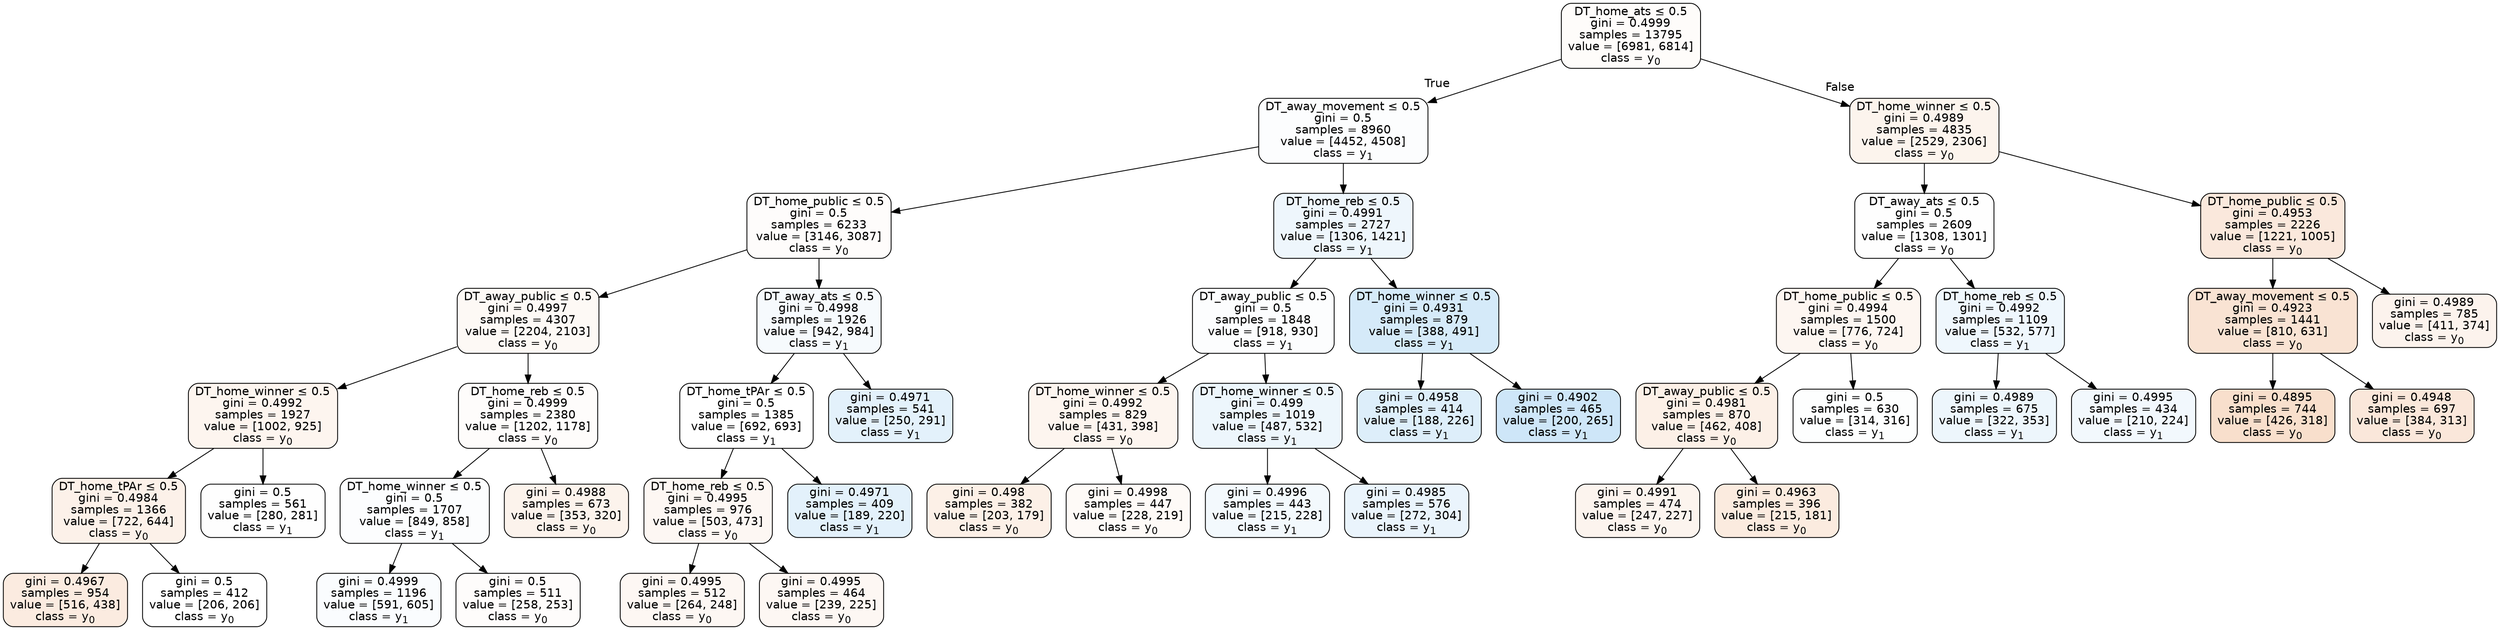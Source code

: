 digraph Tree {
node [shape=box, style="filled, rounded", color="black", fontname=helvetica] ;
edge [fontname=helvetica] ;
0 [label=<DT_home_ats &le; 0.5<br/>gini = 0.4999<br/>samples = 13795<br/>value = [6981, 6814]<br/>class = y<SUB>0</SUB>>, fillcolor="#e5813906"] ;
1 [label=<DT_away_movement &le; 0.5<br/>gini = 0.5<br/>samples = 8960<br/>value = [4452, 4508]<br/>class = y<SUB>1</SUB>>, fillcolor="#399de503"] ;
0 -> 1 [labeldistance=2.5, labelangle=45, headlabel="True"] ;
2 [label=<DT_home_public &le; 0.5<br/>gini = 0.5<br/>samples = 6233<br/>value = [3146, 3087]<br/>class = y<SUB>0</SUB>>, fillcolor="#e5813905"] ;
1 -> 2 ;
3 [label=<DT_away_public &le; 0.5<br/>gini = 0.4997<br/>samples = 4307<br/>value = [2204, 2103]<br/>class = y<SUB>0</SUB>>, fillcolor="#e581390c"] ;
2 -> 3 ;
4 [label=<DT_home_winner &le; 0.5<br/>gini = 0.4992<br/>samples = 1927<br/>value = [1002, 925]<br/>class = y<SUB>0</SUB>>, fillcolor="#e5813914"] ;
3 -> 4 ;
5 [label=<DT_home_tPAr &le; 0.5<br/>gini = 0.4984<br/>samples = 1366<br/>value = [722, 644]<br/>class = y<SUB>0</SUB>>, fillcolor="#e581391c"] ;
4 -> 5 ;
6 [label=<gini = 0.4967<br/>samples = 954<br/>value = [516, 438]<br/>class = y<SUB>0</SUB>>, fillcolor="#e5813927"] ;
5 -> 6 ;
7 [label=<gini = 0.5<br/>samples = 412<br/>value = [206, 206]<br/>class = y<SUB>0</SUB>>, fillcolor="#e5813900"] ;
5 -> 7 ;
8 [label=<gini = 0.5<br/>samples = 561<br/>value = [280, 281]<br/>class = y<SUB>1</SUB>>, fillcolor="#399de501"] ;
4 -> 8 ;
9 [label=<DT_home_reb &le; 0.5<br/>gini = 0.4999<br/>samples = 2380<br/>value = [1202, 1178]<br/>class = y<SUB>0</SUB>>, fillcolor="#e5813905"] ;
3 -> 9 ;
10 [label=<DT_home_winner &le; 0.5<br/>gini = 0.5<br/>samples = 1707<br/>value = [849, 858]<br/>class = y<SUB>1</SUB>>, fillcolor="#399de503"] ;
9 -> 10 ;
11 [label=<gini = 0.4999<br/>samples = 1196<br/>value = [591, 605]<br/>class = y<SUB>1</SUB>>, fillcolor="#399de506"] ;
10 -> 11 ;
12 [label=<gini = 0.5<br/>samples = 511<br/>value = [258, 253]<br/>class = y<SUB>0</SUB>>, fillcolor="#e5813905"] ;
10 -> 12 ;
13 [label=<gini = 0.4988<br/>samples = 673<br/>value = [353, 320]<br/>class = y<SUB>0</SUB>>, fillcolor="#e5813918"] ;
9 -> 13 ;
14 [label=<DT_away_ats &le; 0.5<br/>gini = 0.4998<br/>samples = 1926<br/>value = [942, 984]<br/>class = y<SUB>1</SUB>>, fillcolor="#399de50b"] ;
2 -> 14 ;
15 [label=<DT_home_tPAr &le; 0.5<br/>gini = 0.5<br/>samples = 1385<br/>value = [692, 693]<br/>class = y<SUB>1</SUB>>, fillcolor="#399de500"] ;
14 -> 15 ;
16 [label=<DT_home_reb &le; 0.5<br/>gini = 0.4995<br/>samples = 976<br/>value = [503, 473]<br/>class = y<SUB>0</SUB>>, fillcolor="#e581390f"] ;
15 -> 16 ;
17 [label=<gini = 0.4995<br/>samples = 512<br/>value = [264, 248]<br/>class = y<SUB>0</SUB>>, fillcolor="#e581390f"] ;
16 -> 17 ;
18 [label=<gini = 0.4995<br/>samples = 464<br/>value = [239, 225]<br/>class = y<SUB>0</SUB>>, fillcolor="#e581390f"] ;
16 -> 18 ;
19 [label=<gini = 0.4971<br/>samples = 409<br/>value = [189, 220]<br/>class = y<SUB>1</SUB>>, fillcolor="#399de524"] ;
15 -> 19 ;
20 [label=<gini = 0.4971<br/>samples = 541<br/>value = [250, 291]<br/>class = y<SUB>1</SUB>>, fillcolor="#399de524"] ;
14 -> 20 ;
21 [label=<DT_home_reb &le; 0.5<br/>gini = 0.4991<br/>samples = 2727<br/>value = [1306, 1421]<br/>class = y<SUB>1</SUB>>, fillcolor="#399de515"] ;
1 -> 21 ;
22 [label=<DT_away_public &le; 0.5<br/>gini = 0.5<br/>samples = 1848<br/>value = [918, 930]<br/>class = y<SUB>1</SUB>>, fillcolor="#399de503"] ;
21 -> 22 ;
23 [label=<DT_home_winner &le; 0.5<br/>gini = 0.4992<br/>samples = 829<br/>value = [431, 398]<br/>class = y<SUB>0</SUB>>, fillcolor="#e5813914"] ;
22 -> 23 ;
24 [label=<gini = 0.498<br/>samples = 382<br/>value = [203, 179]<br/>class = y<SUB>0</SUB>>, fillcolor="#e581391e"] ;
23 -> 24 ;
25 [label=<gini = 0.4998<br/>samples = 447<br/>value = [228, 219]<br/>class = y<SUB>0</SUB>>, fillcolor="#e581390a"] ;
23 -> 25 ;
26 [label=<DT_home_winner &le; 0.5<br/>gini = 0.499<br/>samples = 1019<br/>value = [487, 532]<br/>class = y<SUB>1</SUB>>, fillcolor="#399de516"] ;
22 -> 26 ;
27 [label=<gini = 0.4996<br/>samples = 443<br/>value = [215, 228]<br/>class = y<SUB>1</SUB>>, fillcolor="#399de50f"] ;
26 -> 27 ;
28 [label=<gini = 0.4985<br/>samples = 576<br/>value = [272, 304]<br/>class = y<SUB>1</SUB>>, fillcolor="#399de51b"] ;
26 -> 28 ;
29 [label=<DT_home_winner &le; 0.5<br/>gini = 0.4931<br/>samples = 879<br/>value = [388, 491]<br/>class = y<SUB>1</SUB>>, fillcolor="#399de535"] ;
21 -> 29 ;
30 [label=<gini = 0.4958<br/>samples = 414<br/>value = [188, 226]<br/>class = y<SUB>1</SUB>>, fillcolor="#399de52b"] ;
29 -> 30 ;
31 [label=<gini = 0.4902<br/>samples = 465<br/>value = [200, 265]<br/>class = y<SUB>1</SUB>>, fillcolor="#399de53f"] ;
29 -> 31 ;
32 [label=<DT_home_winner &le; 0.5<br/>gini = 0.4989<br/>samples = 4835<br/>value = [2529, 2306]<br/>class = y<SUB>0</SUB>>, fillcolor="#e5813916"] ;
0 -> 32 [labeldistance=2.5, labelangle=-45, headlabel="False"] ;
33 [label=<DT_away_ats &le; 0.5<br/>gini = 0.5<br/>samples = 2609<br/>value = [1308, 1301]<br/>class = y<SUB>0</SUB>>, fillcolor="#e5813901"] ;
32 -> 33 ;
34 [label=<DT_home_public &le; 0.5<br/>gini = 0.4994<br/>samples = 1500<br/>value = [776, 724]<br/>class = y<SUB>0</SUB>>, fillcolor="#e5813911"] ;
33 -> 34 ;
35 [label=<DT_away_public &le; 0.5<br/>gini = 0.4981<br/>samples = 870<br/>value = [462, 408]<br/>class = y<SUB>0</SUB>>, fillcolor="#e581391e"] ;
34 -> 35 ;
36 [label=<gini = 0.4991<br/>samples = 474<br/>value = [247, 227]<br/>class = y<SUB>0</SUB>>, fillcolor="#e5813915"] ;
35 -> 36 ;
37 [label=<gini = 0.4963<br/>samples = 396<br/>value = [215, 181]<br/>class = y<SUB>0</SUB>>, fillcolor="#e5813928"] ;
35 -> 37 ;
38 [label=<gini = 0.5<br/>samples = 630<br/>value = [314, 316]<br/>class = y<SUB>1</SUB>>, fillcolor="#399de502"] ;
34 -> 38 ;
39 [label=<DT_home_reb &le; 0.5<br/>gini = 0.4992<br/>samples = 1109<br/>value = [532, 577]<br/>class = y<SUB>1</SUB>>, fillcolor="#399de514"] ;
33 -> 39 ;
40 [label=<gini = 0.4989<br/>samples = 675<br/>value = [322, 353]<br/>class = y<SUB>1</SUB>>, fillcolor="#399de516"] ;
39 -> 40 ;
41 [label=<gini = 0.4995<br/>samples = 434<br/>value = [210, 224]<br/>class = y<SUB>1</SUB>>, fillcolor="#399de510"] ;
39 -> 41 ;
42 [label=<DT_home_public &le; 0.5<br/>gini = 0.4953<br/>samples = 2226<br/>value = [1221, 1005]<br/>class = y<SUB>0</SUB>>, fillcolor="#e581392d"] ;
32 -> 42 ;
43 [label=<DT_away_movement &le; 0.5<br/>gini = 0.4923<br/>samples = 1441<br/>value = [810, 631]<br/>class = y<SUB>0</SUB>>, fillcolor="#e5813938"] ;
42 -> 43 ;
44 [label=<gini = 0.4895<br/>samples = 744<br/>value = [426, 318]<br/>class = y<SUB>0</SUB>>, fillcolor="#e5813941"] ;
43 -> 44 ;
45 [label=<gini = 0.4948<br/>samples = 697<br/>value = [384, 313]<br/>class = y<SUB>0</SUB>>, fillcolor="#e581392f"] ;
43 -> 45 ;
46 [label=<gini = 0.4989<br/>samples = 785<br/>value = [411, 374]<br/>class = y<SUB>0</SUB>>, fillcolor="#e5813917"] ;
42 -> 46 ;
}